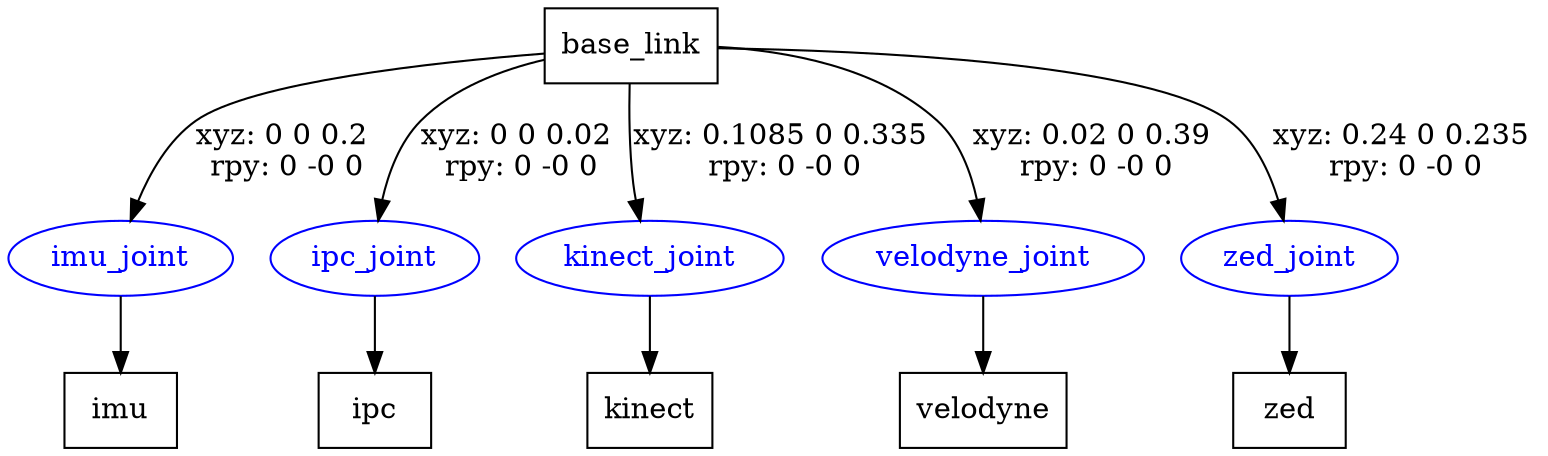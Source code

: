digraph G {
node [shape=box];
"base_link" [label="base_link"];
"imu" [label="imu"];
"ipc" [label="ipc"];
"kinect" [label="kinect"];
"velodyne" [label="velodyne"];
"zed" [label="zed"];
node [shape=ellipse, color=blue, fontcolor=blue];
"base_link" -> "imu_joint" [label="xyz: 0 0 0.2 \nrpy: 0 -0 0"]
"imu_joint" -> "imu"
"base_link" -> "ipc_joint" [label="xyz: 0 0 0.02 \nrpy: 0 -0 0"]
"ipc_joint" -> "ipc"
"base_link" -> "kinect_joint" [label="xyz: 0.1085 0 0.335 \nrpy: 0 -0 0"]
"kinect_joint" -> "kinect"
"base_link" -> "velodyne_joint" [label="xyz: 0.02 0 0.39 \nrpy: 0 -0 0"]
"velodyne_joint" -> "velodyne"
"base_link" -> "zed_joint" [label="xyz: 0.24 0 0.235 \nrpy: 0 -0 0"]
"zed_joint" -> "zed"
}
